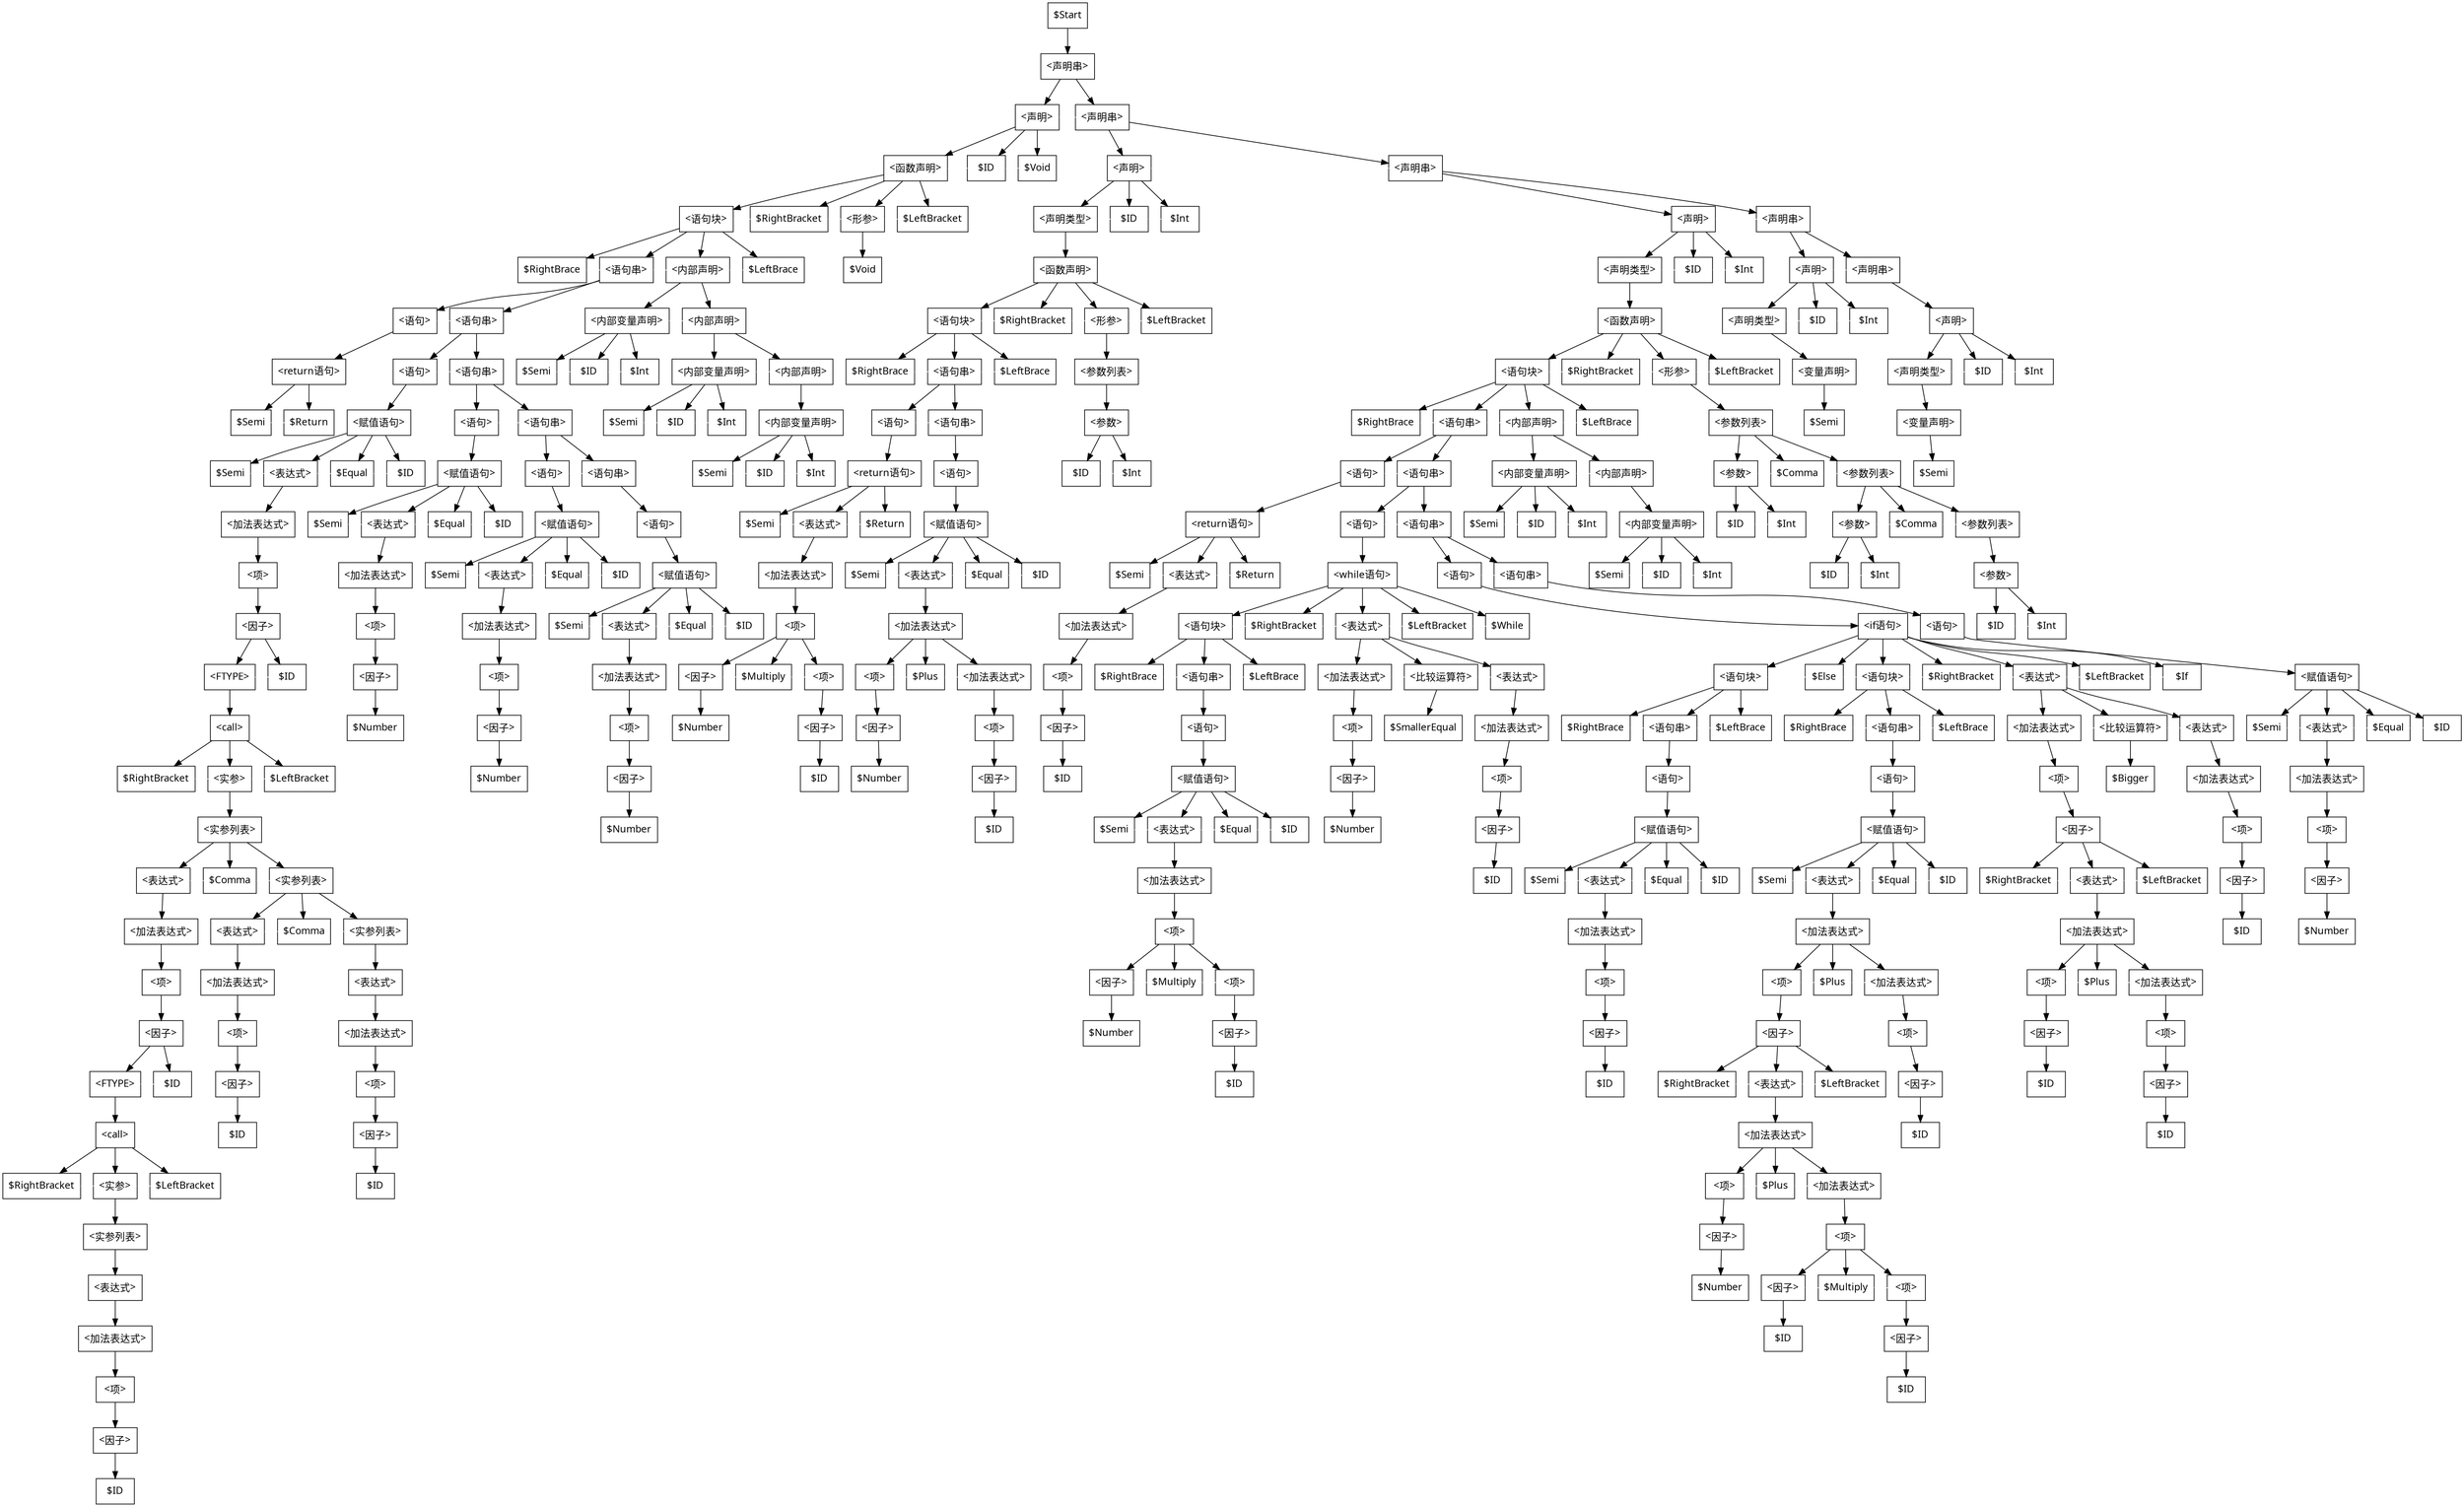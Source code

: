 #@startdot

digraph demo {
node [fontname="Fangsong" shape=plaintext]

	Node1[label="$RightBrace", shape="box"]
	Node2[label="$Semi", shape="box"]
	Node3[label="$Return", shape="box"]
	Node4[label="$Semi", shape="box"]
	Node5[label="$RightBracket", shape="box"]
	Node6[label="$RightBracket", shape="box"]
	Node7[label="$ID", shape="box"]
	Node8[label="$LeftBracket", shape="box"]
	Node9[label="$ID", shape="box"]
	Node10[label="$Comma", shape="box"]
	Node11[label="$ID", shape="box"]
	Node12[label="$Comma", shape="box"]
	Node13[label="$ID", shape="box"]
	Node14[label="$LeftBracket", shape="box"]
	Node15[label="$ID", shape="box"]
	Node16[label="$Equal", shape="box"]
	Node17[label="$ID", shape="box"]
	Node18[label="$Semi", shape="box"]
	Node19[label="$Number", shape="box"]
	Node20[label="$Equal", shape="box"]
	Node21[label="$ID", shape="box"]
	Node22[label="$Semi", shape="box"]
	Node23[label="$Number", shape="box"]
	Node24[label="$Equal", shape="box"]
	Node25[label="$ID", shape="box"]
	Node26[label="$Semi", shape="box"]
	Node27[label="$Number", shape="box"]
	Node28[label="$Equal", shape="box"]
	Node29[label="$ID", shape="box"]
	Node30[label="$Semi", shape="box"]
	Node31[label="$ID", shape="box"]
	Node32[label="$Int", shape="box"]
	Node33[label="$Semi", shape="box"]
	Node34[label="$ID", shape="box"]
	Node35[label="$Int", shape="box"]
	Node36[label="$Semi", shape="box"]
	Node37[label="$ID", shape="box"]
	Node38[label="$Int", shape="box"]
	Node39[label="$LeftBrace", shape="box"]
	Node40[label="$RightBracket", shape="box"]
	Node41[label="$Void", shape="box"]
	Node42[label="$LeftBracket", shape="box"]
	Node43[label="$ID", shape="box"]
	Node44[label="$Void", shape="box"]
	Node45[label="$RightBrace", shape="box"]
	Node46[label="$Semi", shape="box"]
	Node47[label="$Number", shape="box"]
	Node48[label="$Multiply", shape="box"]
	Node49[label="$ID", shape="box"]
	Node50[label="$Return", shape="box"]
	Node51[label="$Semi", shape="box"]
	Node52[label="$Number", shape="box"]
	Node53[label="$Plus", shape="box"]
	Node54[label="$ID", shape="box"]
	Node55[label="$Equal", shape="box"]
	Node56[label="$ID", shape="box"]
	Node57[label="$LeftBrace", shape="box"]
	Node58[label="$RightBracket", shape="box"]
	Node59[label="$ID", shape="box"]
	Node60[label="$Int", shape="box"]
	Node61[label="$LeftBracket", shape="box"]
	Node62[label="$ID", shape="box"]
	Node63[label="$Int", shape="box"]
	Node64[label="$RightBrace", shape="box"]
	Node65[label="$Semi", shape="box"]
	Node66[label="$ID", shape="box"]
	Node67[label="$Return", shape="box"]
	Node68[label="$RightBrace", shape="box"]
	Node69[label="$Semi", shape="box"]
	Node70[label="$Number", shape="box"]
	Node71[label="$Multiply", shape="box"]
	Node72[label="$ID", shape="box"]
	Node73[label="$Equal", shape="box"]
	Node74[label="$ID", shape="box"]
	Node75[label="$LeftBrace", shape="box"]
	Node76[label="$RightBracket", shape="box"]
	Node77[label="$Number", shape="box"]
	Node78[label="$SmallerEqual", shape="box"]
	Node79[label="$ID", shape="box"]
	Node80[label="$LeftBracket", shape="box"]
	Node81[label="$While", shape="box"]
	Node82[label="$RightBrace", shape="box"]
	Node83[label="$Semi", shape="box"]
	Node84[label="$ID", shape="box"]
	Node85[label="$Equal", shape="box"]
	Node86[label="$ID", shape="box"]
	Node87[label="$LeftBrace", shape="box"]
	Node88[label="$Else", shape="box"]
	Node89[label="$RightBrace", shape="box"]
	Node90[label="$Semi", shape="box"]
	Node91[label="$RightBracket", shape="box"]
	Node92[label="$Number", shape="box"]
	Node93[label="$Plus", shape="box"]
	Node94[label="$ID", shape="box"]
	Node95[label="$Multiply", shape="box"]
	Node96[label="$ID", shape="box"]
	Node97[label="$LeftBracket", shape="box"]
	Node98[label="$Plus", shape="box"]
	Node99[label="$ID", shape="box"]
	Node100[label="$Equal", shape="box"]
	Node101[label="$ID", shape="box"]
	Node102[label="$LeftBrace", shape="box"]
	Node103[label="$RightBracket", shape="box"]
	Node104[label="$RightBracket", shape="box"]
	Node105[label="$ID", shape="box"]
	Node106[label="$Plus", shape="box"]
	Node107[label="$ID", shape="box"]
	Node108[label="$LeftBracket", shape="box"]
	Node109[label="$Bigger", shape="box"]
	Node110[label="$ID", shape="box"]
	Node111[label="$LeftBracket", shape="box"]
	Node112[label="$If", shape="box"]
	Node113[label="$Semi", shape="box"]
	Node114[label="$Number", shape="box"]
	Node115[label="$Equal", shape="box"]
	Node116[label="$ID", shape="box"]
	Node117[label="$Semi", shape="box"]
	Node118[label="$ID", shape="box"]
	Node119[label="$Int", shape="box"]
	Node120[label="$Semi", shape="box"]
	Node121[label="$ID", shape="box"]
	Node122[label="$Int", shape="box"]
	Node123[label="$LeftBrace", shape="box"]
	Node124[label="$RightBracket", shape="box"]
	Node125[label="$ID", shape="box"]
	Node126[label="$Int", shape="box"]
	Node127[label="$Comma", shape="box"]
	Node128[label="$ID", shape="box"]
	Node129[label="$Int", shape="box"]
	Node130[label="$Comma", shape="box"]
	Node131[label="$ID", shape="box"]
	Node132[label="$Int", shape="box"]
	Node133[label="$LeftBracket", shape="box"]
	Node134[label="$ID", shape="box"]
	Node135[label="$Int", shape="box"]
	Node136[label="$Semi", shape="box"]
	Node137[label="$ID", shape="box"]
	Node138[label="$Int", shape="box"]
	Node139[label="$Semi", shape="box"]
	Node140[label="$ID", shape="box"]
	Node141[label="$Int", shape="box"]
	Node143[label="<变量声明>", shape="box"]
	Node144[label="<声明类型>", shape="box"]
	Node145[label="<声明>", shape="box"]
	Node146[label="<声明串>", shape="box"]
	Node147[label="<变量声明>", shape="box"]
	Node148[label="<声明类型>", shape="box"]
	Node149[label="<声明>", shape="box"]
	Node150[label="<声明串>", shape="box"]
	Node151[label="<参数>", shape="box"]
	Node152[label="<参数列表>", shape="box"]
	Node153[label="<参数>", shape="box"]
	Node154[label="<参数列表>", shape="box"]
	Node155[label="<参数>", shape="box"]
	Node156[label="<参数列表>", shape="box"]
	Node157[label="<形参>", shape="box"]
	Node158[label="<内部变量声明>", shape="box"]
	Node159[label="<内部声明>", shape="box"]
	Node160[label="<内部变量声明>", shape="box"]
	Node161[label="<内部声明>", shape="box"]
	Node162[label="<因子>", shape="box"]
	Node163[label="<项>", shape="box"]
	Node164[label="<加法表达式>", shape="box"]
	Node165[label="<表达式>", shape="box"]
	Node166[label="<赋值语句>", shape="box"]
	Node167[label="<语句>", shape="box"]
	Node168[label="<语句串>", shape="box"]
	Node169[label="<因子>", shape="box"]
	Node170[label="<项>", shape="box"]
	Node171[label="<加法表达式>", shape="box"]
	Node172[label="<表达式>", shape="box"]
	Node173[label="<比较运算符>", shape="box"]
	Node174[label="<因子>", shape="box"]
	Node175[label="<项>", shape="box"]
	Node176[label="<加法表达式>", shape="box"]
	Node177[label="<因子>", shape="box"]
	Node178[label="<项>", shape="box"]
	Node179[label="<加法表达式>", shape="box"]
	Node180[label="<表达式>", shape="box"]
	Node181[label="<因子>", shape="box"]
	Node182[label="<项>", shape="box"]
	Node183[label="<加法表达式>", shape="box"]
	Node184[label="<表达式>", shape="box"]
	Node185[label="<因子>", shape="box"]
	Node186[label="<项>", shape="box"]
	Node187[label="<加法表达式>", shape="box"]
	Node188[label="<因子>", shape="box"]
	Node189[label="<项>", shape="box"]
	Node190[label="<因子>", shape="box"]
	Node191[label="<项>", shape="box"]
	Node192[label="<加法表达式>", shape="box"]
	Node193[label="<因子>", shape="box"]
	Node194[label="<项>", shape="box"]
	Node195[label="<加法表达式>", shape="box"]
	Node196[label="<表达式>", shape="box"]
	Node197[label="<因子>", shape="box"]
	Node198[label="<项>", shape="box"]
	Node199[label="<加法表达式>", shape="box"]
	Node200[label="<表达式>", shape="box"]
	Node201[label="<赋值语句>", shape="box"]
	Node202[label="<语句>", shape="box"]
	Node203[label="<语句串>", shape="box"]
	Node204[label="<语句块>", shape="box"]
	Node205[label="<因子>", shape="box"]
	Node206[label="<项>", shape="box"]
	Node207[label="<加法表达式>", shape="box"]
	Node208[label="<表达式>", shape="box"]
	Node209[label="<赋值语句>", shape="box"]
	Node210[label="<语句>", shape="box"]
	Node211[label="<语句串>", shape="box"]
	Node212[label="<语句块>", shape="box"]
	Node213[label="<if语句>", shape="box"]
	Node214[label="<语句>", shape="box"]
	Node215[label="<语句串>", shape="box"]
	Node216[label="<因子>", shape="box"]
	Node217[label="<项>", shape="box"]
	Node218[label="<加法表达式>", shape="box"]
	Node219[label="<表达式>", shape="box"]
	Node220[label="<比较运算符>", shape="box"]
	Node221[label="<因子>", shape="box"]
	Node222[label="<项>", shape="box"]
	Node223[label="<加法表达式>", shape="box"]
	Node224[label="<表达式>", shape="box"]
	Node225[label="<因子>", shape="box"]
	Node226[label="<项>", shape="box"]
	Node227[label="<因子>", shape="box"]
	Node228[label="<项>", shape="box"]
	Node229[label="<加法表达式>", shape="box"]
	Node230[label="<表达式>", shape="box"]
	Node231[label="<赋值语句>", shape="box"]
	Node232[label="<语句>", shape="box"]
	Node233[label="<语句串>", shape="box"]
	Node234[label="<语句块>", shape="box"]
	Node235[label="<while语句>", shape="box"]
	Node236[label="<语句>", shape="box"]
	Node237[label="<语句串>", shape="box"]
	Node238[label="<因子>", shape="box"]
	Node239[label="<项>", shape="box"]
	Node240[label="<加法表达式>", shape="box"]
	Node241[label="<表达式>", shape="box"]
	Node242[label="<return语句>", shape="box"]
	Node243[label="<语句>", shape="box"]
	Node244[label="<语句串>", shape="box"]
	Node245[label="<语句块>", shape="box"]
	Node246[label="<函数声明>", shape="box"]
	Node247[label="<声明类型>", shape="box"]
	Node248[label="<声明>", shape="box"]
	Node249[label="<声明串>", shape="box"]
	Node250[label="<参数>", shape="box"]
	Node251[label="<参数列表>", shape="box"]
	Node252[label="<形参>", shape="box"]
	Node253[label="<因子>", shape="box"]
	Node254[label="<项>", shape="box"]
	Node255[label="<加法表达式>", shape="box"]
	Node256[label="<因子>", shape="box"]
	Node257[label="<项>", shape="box"]
	Node258[label="<加法表达式>", shape="box"]
	Node259[label="<表达式>", shape="box"]
	Node260[label="<赋值语句>", shape="box"]
	Node261[label="<语句>", shape="box"]
	Node262[label="<语句串>", shape="box"]
	Node263[label="<因子>", shape="box"]
	Node264[label="<项>", shape="box"]
	Node265[label="<因子>", shape="box"]
	Node266[label="<项>", shape="box"]
	Node267[label="<加法表达式>", shape="box"]
	Node268[label="<表达式>", shape="box"]
	Node269[label="<return语句>", shape="box"]
	Node270[label="<语句>", shape="box"]
	Node271[label="<语句串>", shape="box"]
	Node272[label="<语句块>", shape="box"]
	Node273[label="<函数声明>", shape="box"]
	Node274[label="<声明类型>", shape="box"]
	Node275[label="<声明>", shape="box"]
	Node276[label="<声明串>", shape="box"]
	Node277[label="<形参>", shape="box"]
	Node278[label="<内部变量声明>", shape="box"]
	Node279[label="<内部声明>", shape="box"]
	Node280[label="<内部变量声明>", shape="box"]
	Node281[label="<内部声明>", shape="box"]
	Node282[label="<内部变量声明>", shape="box"]
	Node283[label="<内部声明>", shape="box"]
	Node284[label="<因子>", shape="box"]
	Node285[label="<项>", shape="box"]
	Node286[label="<加法表达式>", shape="box"]
	Node287[label="<表达式>", shape="box"]
	Node288[label="<赋值语句>", shape="box"]
	Node289[label="<语句>", shape="box"]
	Node290[label="<语句串>", shape="box"]
	Node291[label="<因子>", shape="box"]
	Node292[label="<项>", shape="box"]
	Node293[label="<加法表达式>", shape="box"]
	Node294[label="<表达式>", shape="box"]
	Node295[label="<赋值语句>", shape="box"]
	Node296[label="<语句>", shape="box"]
	Node297[label="<语句串>", shape="box"]
	Node298[label="<因子>", shape="box"]
	Node299[label="<项>", shape="box"]
	Node300[label="<加法表达式>", shape="box"]
	Node301[label="<表达式>", shape="box"]
	Node302[label="<赋值语句>", shape="box"]
	Node303[label="<语句>", shape="box"]
	Node304[label="<语句串>", shape="box"]
	Node305[label="<因子>", shape="box"]
	Node306[label="<项>", shape="box"]
	Node307[label="<加法表达式>", shape="box"]
	Node308[label="<表达式>", shape="box"]
	Node309[label="<实参列表>", shape="box"]
	Node310[label="<因子>", shape="box"]
	Node311[label="<项>", shape="box"]
	Node312[label="<加法表达式>", shape="box"]
	Node313[label="<表达式>", shape="box"]
	Node314[label="<实参列表>", shape="box"]
	Node315[label="<因子>", shape="box"]
	Node316[label="<项>", shape="box"]
	Node317[label="<加法表达式>", shape="box"]
	Node318[label="<表达式>", shape="box"]
	Node319[label="<实参列表>", shape="box"]
	Node320[label="<实参>", shape="box"]
	Node321[label="<call>", shape="box"]
	Node322[label="<FTYPE>", shape="box"]
	Node323[label="<因子>", shape="box"]
	Node324[label="<项>", shape="box"]
	Node325[label="<加法表达式>", shape="box"]
	Node326[label="<表达式>", shape="box"]
	Node327[label="<实参列表>", shape="box"]
	Node328[label="<实参>", shape="box"]
	Node329[label="<call>", shape="box"]
	Node330[label="<FTYPE>", shape="box"]
	Node331[label="<因子>", shape="box"]
	Node332[label="<项>", shape="box"]
	Node333[label="<加法表达式>", shape="box"]
	Node334[label="<表达式>", shape="box"]
	Node335[label="<赋值语句>", shape="box"]
	Node336[label="<语句>", shape="box"]
	Node337[label="<语句串>", shape="box"]
	Node338[label="<return语句>", shape="box"]
	Node339[label="<语句>", shape="box"]
	Node340[label="<语句串>", shape="box"]
	Node341[label="<语句块>", shape="box"]
	Node342[label="<函数声明>", shape="box"]
	Node343[label="<声明>", shape="box"]
	Node344[label="<声明串>", shape="box"]
	Node345[label="$Start", shape="box"]

	Node345->Node344
	Node344->Node343
	Node344->Node276
	{
		rank = same;
		Node343->Node276[color=white];
		rankdir=LR;
	}
	Node343->Node342
	Node343->Node43
	Node343->Node44
	{
		rank = same;
		Node342->Node43->Node44[color=white];
		rankdir=LR;
	}
	Node342->Node341
	Node342->Node40
	Node342->Node277
	Node342->Node42
	{
		rank = same;
		Node341->Node40->Node277->Node42[color=white];
		rankdir=LR;
	}
	Node341->Node1
	Node341->Node340
	Node341->Node283
	Node341->Node39
	{
		rank = same;
		Node1->Node340->Node283->Node39[color=white];
		rankdir=LR;
	}
	Node340->Node339
	Node340->Node337
	{
		rank = same;
		Node339->Node337[color=white];
		rankdir=LR;
	}
	Node339->Node338
	Node338->Node2
	Node338->Node3
	{
		rank = same;
		Node2->Node3[color=white];
		rankdir=LR;
	}
	Node337->Node336
	Node337->Node304
	{
		rank = same;
		Node336->Node304[color=white];
		rankdir=LR;
	}
	Node336->Node335
	Node335->Node4
	Node335->Node334
	Node335->Node16
	Node335->Node17
	{
		rank = same;
		Node4->Node334->Node16->Node17[color=white];
		rankdir=LR;
	}
	Node334->Node333
	Node333->Node332
	Node332->Node331
	Node331->Node330
	Node331->Node15
	{
		rank = same;
		Node330->Node15[color=white];
		rankdir=LR;
	}
	Node330->Node329
	Node329->Node5
	Node329->Node328
	Node329->Node14
	{
		rank = same;
		Node5->Node328->Node14[color=white];
		rankdir=LR;
	}
	Node328->Node327
	Node327->Node326
	Node327->Node10
	Node327->Node314
	{
		rank = same;
		Node326->Node10->Node314[color=white];
		rankdir=LR;
	}
	Node326->Node325
	Node325->Node324
	Node324->Node323
	Node323->Node322
	Node323->Node9
	{
		rank = same;
		Node322->Node9[color=white];
		rankdir=LR;
	}
	Node322->Node321
	Node321->Node6
	Node321->Node320
	Node321->Node8
	{
		rank = same;
		Node6->Node320->Node8[color=white];
		rankdir=LR;
	}
	Node320->Node319
	Node319->Node318
	Node318->Node317
	Node317->Node316
	Node316->Node315
	Node315->Node7
	Node314->Node313
	Node314->Node12
	Node314->Node309
	{
		rank = same;
		Node313->Node12->Node309[color=white];
		rankdir=LR;
	}
	Node313->Node312
	Node312->Node311
	Node311->Node310
	Node310->Node11
	Node309->Node308
	Node308->Node307
	Node307->Node306
	Node306->Node305
	Node305->Node13
	Node304->Node303
	Node304->Node297
	{
		rank = same;
		Node303->Node297[color=white];
		rankdir=LR;
	}
	Node303->Node302
	Node302->Node18
	Node302->Node301
	Node302->Node20
	Node302->Node21
	{
		rank = same;
		Node18->Node301->Node20->Node21[color=white];
		rankdir=LR;
	}
	Node301->Node300
	Node300->Node299
	Node299->Node298
	Node298->Node19
	Node297->Node296
	Node297->Node290
	{
		rank = same;
		Node296->Node290[color=white];
		rankdir=LR;
	}
	Node296->Node295
	Node295->Node22
	Node295->Node294
	Node295->Node24
	Node295->Node25
	{
		rank = same;
		Node22->Node294->Node24->Node25[color=white];
		rankdir=LR;
	}
	Node294->Node293
	Node293->Node292
	Node292->Node291
	Node291->Node23
	Node290->Node289
	Node289->Node288
	Node288->Node26
	Node288->Node287
	Node288->Node28
	Node288->Node29
	{
		rank = same;
		Node26->Node287->Node28->Node29[color=white];
		rankdir=LR;
	}
	Node287->Node286
	Node286->Node285
	Node285->Node284
	Node284->Node27
	Node283->Node282
	Node283->Node281
	{
		rank = same;
		Node282->Node281[color=white];
		rankdir=LR;
	}
	Node282->Node30
	Node282->Node31
	Node282->Node32
	{
		rank = same;
		Node30->Node31->Node32[color=white];
		rankdir=LR;
	}
	Node281->Node280
	Node281->Node279
	{
		rank = same;
		Node280->Node279[color=white];
		rankdir=LR;
	}
	Node280->Node33
	Node280->Node34
	Node280->Node35
	{
		rank = same;
		Node33->Node34->Node35[color=white];
		rankdir=LR;
	}
	Node279->Node278
	Node278->Node36
	Node278->Node37
	Node278->Node38
	{
		rank = same;
		Node36->Node37->Node38[color=white];
		rankdir=LR;
	}
	Node277->Node41
	Node276->Node275
	Node276->Node249
	{
		rank = same;
		Node275->Node249[color=white];
		rankdir=LR;
	}
	Node275->Node274
	Node275->Node62
	Node275->Node63
	{
		rank = same;
		Node274->Node62->Node63[color=white];
		rankdir=LR;
	}
	Node274->Node273
	Node273->Node272
	Node273->Node58
	Node273->Node252
	Node273->Node61
	{
		rank = same;
		Node272->Node58->Node252->Node61[color=white];
		rankdir=LR;
	}
	Node272->Node45
	Node272->Node271
	Node272->Node57
	{
		rank = same;
		Node45->Node271->Node57[color=white];
		rankdir=LR;
	}
	Node271->Node270
	Node271->Node262
	{
		rank = same;
		Node270->Node262[color=white];
		rankdir=LR;
	}
	Node270->Node269
	Node269->Node46
	Node269->Node268
	Node269->Node50
	{
		rank = same;
		Node46->Node268->Node50[color=white];
		rankdir=LR;
	}
	Node268->Node267
	Node267->Node266
	Node266->Node265
	Node266->Node48
	Node266->Node264
	{
		rank = same;
		Node265->Node48->Node264[color=white];
		rankdir=LR;
	}
	Node265->Node47
	Node264->Node263
	Node263->Node49
	Node262->Node261
	Node261->Node260
	Node260->Node51
	Node260->Node259
	Node260->Node55
	Node260->Node56
	{
		rank = same;
		Node51->Node259->Node55->Node56[color=white];
		rankdir=LR;
	}
	Node259->Node258
	Node258->Node257
	Node258->Node53
	Node258->Node255
	{
		rank = same;
		Node257->Node53->Node255[color=white];
		rankdir=LR;
	}
	Node257->Node256
	Node256->Node52
	Node255->Node254
	Node254->Node253
	Node253->Node54
	Node252->Node251
	Node251->Node250
	Node250->Node59
	Node250->Node60
	{
		rank = same;
		Node59->Node60[color=white];
		rankdir=LR;
	}
	Node249->Node248
	Node249->Node150
	{
		rank = same;
		Node248->Node150[color=white];
		rankdir=LR;
	}
	Node248->Node247
	Node248->Node134
	Node248->Node135
	{
		rank = same;
		Node247->Node134->Node135[color=white];
		rankdir=LR;
	}
	Node247->Node246
	Node246->Node245
	Node246->Node124
	Node246->Node157
	Node246->Node133
	{
		rank = same;
		Node245->Node124->Node157->Node133[color=white];
		rankdir=LR;
	}
	Node245->Node64
	Node245->Node244
	Node245->Node161
	Node245->Node123
	{
		rank = same;
		Node64->Node244->Node161->Node123[color=white];
		rankdir=LR;
	}
	Node244->Node243
	Node244->Node237
	{
		rank = same;
		Node243->Node237[color=white];
		rankdir=LR;
	}
	Node243->Node242
	Node242->Node65
	Node242->Node241
	Node242->Node67
	{
		rank = same;
		Node65->Node241->Node67[color=white];
		rankdir=LR;
	}
	Node241->Node240
	Node240->Node239
	Node239->Node238
	Node238->Node66
	Node237->Node236
	Node237->Node215
	{
		rank = same;
		Node236->Node215[color=white];
		rankdir=LR;
	}
	Node236->Node235
	Node235->Node234
	Node235->Node76
	Node235->Node224
	Node235->Node80
	Node235->Node81
	{
		rank = same;
		Node234->Node76->Node224->Node80->Node81[color=white];
		rankdir=LR;
	}
	Node234->Node68
	Node234->Node233
	Node234->Node75
	{
		rank = same;
		Node68->Node233->Node75[color=white];
		rankdir=LR;
	}
	Node233->Node232
	Node232->Node231
	Node231->Node69
	Node231->Node230
	Node231->Node73
	Node231->Node74
	{
		rank = same;
		Node69->Node230->Node73->Node74[color=white];
		rankdir=LR;
	}
	Node230->Node229
	Node229->Node228
	Node228->Node227
	Node228->Node71
	Node228->Node226
	{
		rank = same;
		Node227->Node71->Node226[color=white];
		rankdir=LR;
	}
	Node227->Node70
	Node226->Node225
	Node225->Node72
	Node224->Node223
	Node224->Node220
	Node224->Node219
	{
		rank = same;
		Node223->Node220->Node219[color=white];
		rankdir=LR;
	}
	Node223->Node222
	Node222->Node221
	Node221->Node77
	Node220->Node78
	Node219->Node218
	Node218->Node217
	Node217->Node216
	Node216->Node79
	Node215->Node214
	Node215->Node168
	{
		rank = same;
		Node214->Node168[color=white];
		rankdir=LR;
	}
	Node214->Node213
	Node213->Node212
	Node213->Node88
	Node213->Node204
	Node213->Node103
	Node213->Node184
	Node213->Node111
	Node213->Node112
	{
		rank = same;
		Node212->Node88->Node204->Node103->Node184->Node111->Node112[color=white];
		rankdir=LR;
	}
	Node212->Node82
	Node212->Node211
	Node212->Node87
	{
		rank = same;
		Node82->Node211->Node87[color=white];
		rankdir=LR;
	}
	Node211->Node210
	Node210->Node209
	Node209->Node83
	Node209->Node208
	Node209->Node85
	Node209->Node86
	{
		rank = same;
		Node83->Node208->Node85->Node86[color=white];
		rankdir=LR;
	}
	Node208->Node207
	Node207->Node206
	Node206->Node205
	Node205->Node84
	Node204->Node89
	Node204->Node203
	Node204->Node102
	{
		rank = same;
		Node89->Node203->Node102[color=white];
		rankdir=LR;
	}
	Node203->Node202
	Node202->Node201
	Node201->Node90
	Node201->Node200
	Node201->Node100
	Node201->Node101
	{
		rank = same;
		Node90->Node200->Node100->Node101[color=white];
		rankdir=LR;
	}
	Node200->Node199
	Node199->Node198
	Node199->Node98
	Node199->Node187
	{
		rank = same;
		Node198->Node98->Node187[color=white];
		rankdir=LR;
	}
	Node198->Node197
	Node197->Node91
	Node197->Node196
	Node197->Node97
	{
		rank = same;
		Node91->Node196->Node97[color=white];
		rankdir=LR;
	}
	Node196->Node195
	Node195->Node194
	Node195->Node93
	Node195->Node192
	{
		rank = same;
		Node194->Node93->Node192[color=white];
		rankdir=LR;
	}
	Node194->Node193
	Node193->Node92
	Node192->Node191
	Node191->Node190
	Node191->Node95
	Node191->Node189
	{
		rank = same;
		Node190->Node95->Node189[color=white];
		rankdir=LR;
	}
	Node190->Node94
	Node189->Node188
	Node188->Node96
	Node187->Node186
	Node186->Node185
	Node185->Node99
	Node184->Node183
	Node184->Node173
	Node184->Node172
	{
		rank = same;
		Node183->Node173->Node172[color=white];
		rankdir=LR;
	}
	Node183->Node182
	Node182->Node181
	Node181->Node104
	Node181->Node180
	Node181->Node108
	{
		rank = same;
		Node104->Node180->Node108[color=white];
		rankdir=LR;
	}
	Node180->Node179
	Node179->Node178
	Node179->Node106
	Node179->Node176
	{
		rank = same;
		Node178->Node106->Node176[color=white];
		rankdir=LR;
	}
	Node178->Node177
	Node177->Node105
	Node176->Node175
	Node175->Node174
	Node174->Node107
	Node173->Node109
	Node172->Node171
	Node171->Node170
	Node170->Node169
	Node169->Node110
	Node168->Node167
	Node167->Node166
	Node166->Node113
	Node166->Node165
	Node166->Node115
	Node166->Node116
	{
		rank = same;
		Node113->Node165->Node115->Node116[color=white];
		rankdir=LR;
	}
	Node165->Node164
	Node164->Node163
	Node163->Node162
	Node162->Node114
	Node161->Node160
	Node161->Node159
	{
		rank = same;
		Node160->Node159[color=white];
		rankdir=LR;
	}
	Node160->Node117
	Node160->Node118
	Node160->Node119
	{
		rank = same;
		Node117->Node118->Node119[color=white];
		rankdir=LR;
	}
	Node159->Node158
	Node158->Node120
	Node158->Node121
	Node158->Node122
	{
		rank = same;
		Node120->Node121->Node122[color=white];
		rankdir=LR;
	}
	Node157->Node156
	Node156->Node155
	Node156->Node127
	Node156->Node154
	{
		rank = same;
		Node155->Node127->Node154[color=white];
		rankdir=LR;
	}
	Node155->Node125
	Node155->Node126
	{
		rank = same;
		Node125->Node126[color=white];
		rankdir=LR;
	}
	Node154->Node153
	Node154->Node130
	Node154->Node152
	{
		rank = same;
		Node153->Node130->Node152[color=white];
		rankdir=LR;
	}
	Node153->Node128
	Node153->Node129
	{
		rank = same;
		Node128->Node129[color=white];
		rankdir=LR;
	}
	Node152->Node151
	Node151->Node131
	Node151->Node132
	{
		rank = same;
		Node131->Node132[color=white];
		rankdir=LR;
	}
	Node150->Node149
	Node150->Node146
	{
		rank = same;
		Node149->Node146[color=white];
		rankdir=LR;
	}
	Node149->Node148
	Node149->Node137
	Node149->Node138
	{
		rank = same;
		Node148->Node137->Node138[color=white];
		rankdir=LR;
	}
	Node148->Node147
	Node147->Node136
	Node146->Node145
	Node145->Node144
	Node145->Node140
	Node145->Node141
	{
		rank = same;
		Node144->Node140->Node141[color=white];
		rankdir=LR;
	}
	Node144->Node143
	Node143->Node139

}

#@enddot

